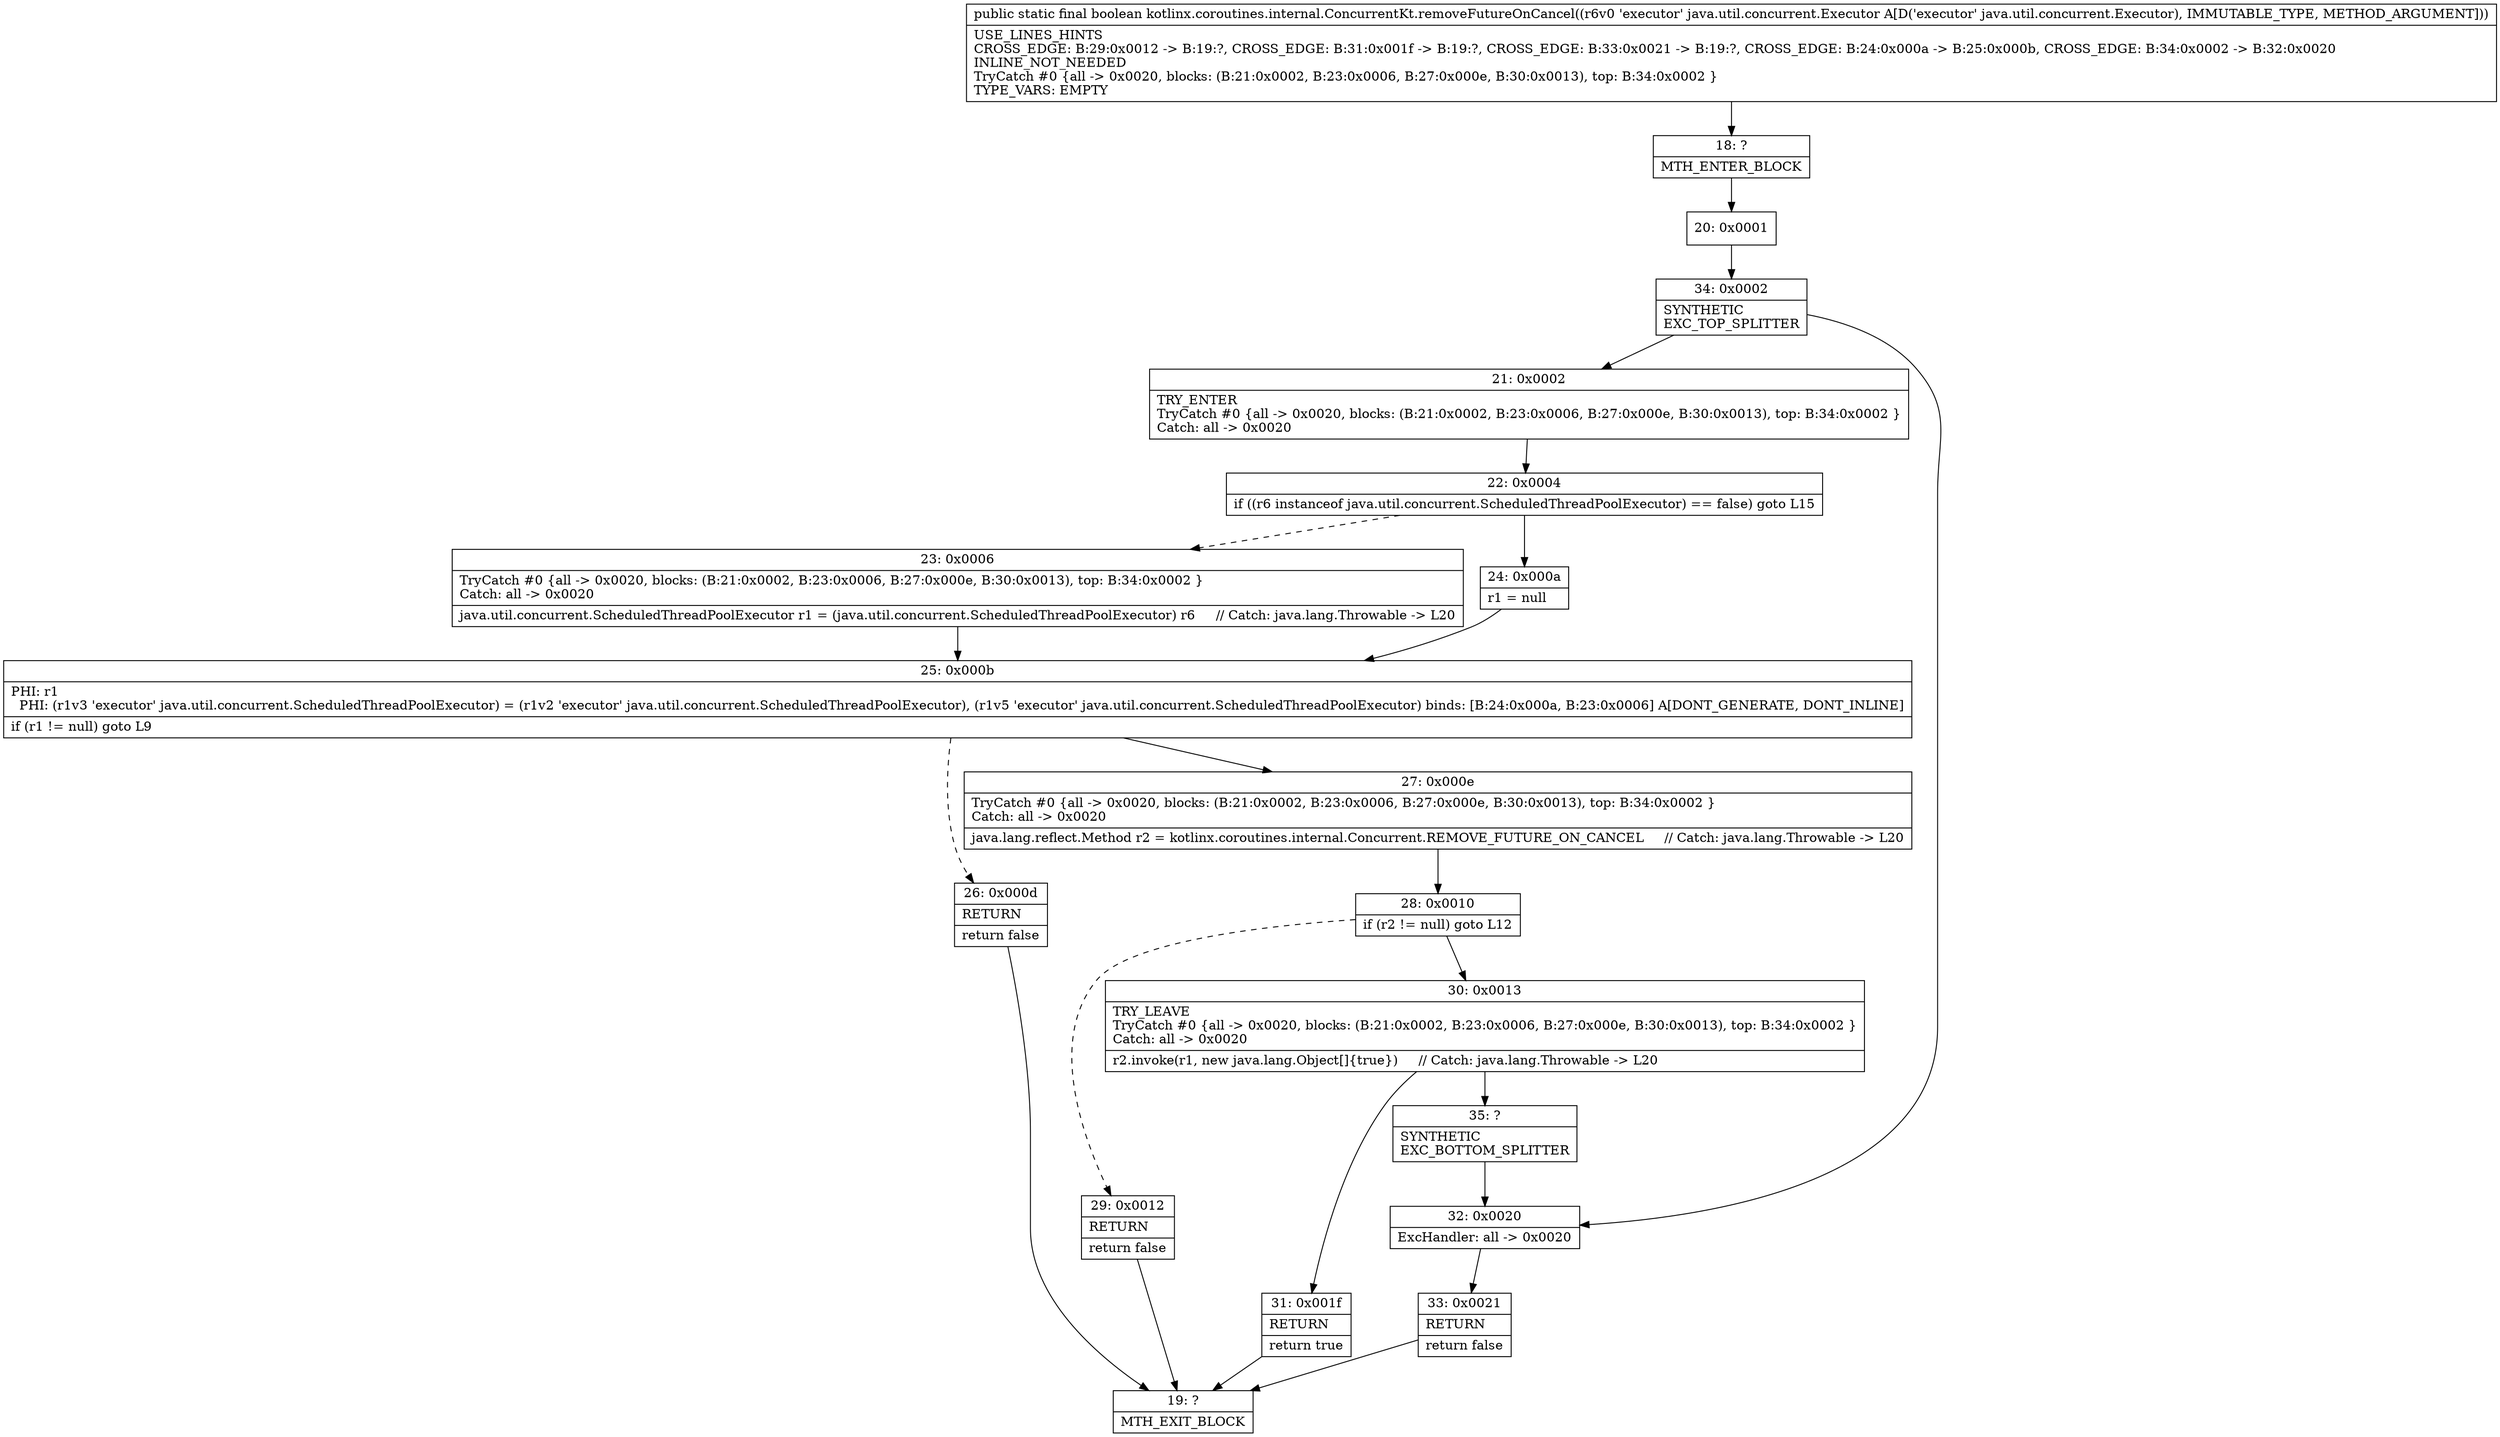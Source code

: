digraph "CFG forkotlinx.coroutines.internal.ConcurrentKt.removeFutureOnCancel(Ljava\/util\/concurrent\/Executor;)Z" {
Node_18 [shape=record,label="{18\:\ ?|MTH_ENTER_BLOCK\l}"];
Node_20 [shape=record,label="{20\:\ 0x0001}"];
Node_34 [shape=record,label="{34\:\ 0x0002|SYNTHETIC\lEXC_TOP_SPLITTER\l}"];
Node_21 [shape=record,label="{21\:\ 0x0002|TRY_ENTER\lTryCatch #0 \{all \-\> 0x0020, blocks: (B:21:0x0002, B:23:0x0006, B:27:0x000e, B:30:0x0013), top: B:34:0x0002 \}\lCatch: all \-\> 0x0020\l}"];
Node_22 [shape=record,label="{22\:\ 0x0004|if ((r6 instanceof java.util.concurrent.ScheduledThreadPoolExecutor) == false) goto L15\l}"];
Node_23 [shape=record,label="{23\:\ 0x0006|TryCatch #0 \{all \-\> 0x0020, blocks: (B:21:0x0002, B:23:0x0006, B:27:0x000e, B:30:0x0013), top: B:34:0x0002 \}\lCatch: all \-\> 0x0020\l|java.util.concurrent.ScheduledThreadPoolExecutor r1 = (java.util.concurrent.ScheduledThreadPoolExecutor) r6     \/\/ Catch: java.lang.Throwable \-\> L20\l}"];
Node_25 [shape=record,label="{25\:\ 0x000b|PHI: r1 \l  PHI: (r1v3 'executor' java.util.concurrent.ScheduledThreadPoolExecutor) = (r1v2 'executor' java.util.concurrent.ScheduledThreadPoolExecutor), (r1v5 'executor' java.util.concurrent.ScheduledThreadPoolExecutor) binds: [B:24:0x000a, B:23:0x0006] A[DONT_GENERATE, DONT_INLINE]\l|if (r1 != null) goto L9\l}"];
Node_26 [shape=record,label="{26\:\ 0x000d|RETURN\l|return false\l}"];
Node_19 [shape=record,label="{19\:\ ?|MTH_EXIT_BLOCK\l}"];
Node_27 [shape=record,label="{27\:\ 0x000e|TryCatch #0 \{all \-\> 0x0020, blocks: (B:21:0x0002, B:23:0x0006, B:27:0x000e, B:30:0x0013), top: B:34:0x0002 \}\lCatch: all \-\> 0x0020\l|java.lang.reflect.Method r2 = kotlinx.coroutines.internal.Concurrent.REMOVE_FUTURE_ON_CANCEL     \/\/ Catch: java.lang.Throwable \-\> L20\l}"];
Node_28 [shape=record,label="{28\:\ 0x0010|if (r2 != null) goto L12\l}"];
Node_29 [shape=record,label="{29\:\ 0x0012|RETURN\l|return false\l}"];
Node_30 [shape=record,label="{30\:\ 0x0013|TRY_LEAVE\lTryCatch #0 \{all \-\> 0x0020, blocks: (B:21:0x0002, B:23:0x0006, B:27:0x000e, B:30:0x0013), top: B:34:0x0002 \}\lCatch: all \-\> 0x0020\l|r2.invoke(r1, new java.lang.Object[]\{true\})     \/\/ Catch: java.lang.Throwable \-\> L20\l}"];
Node_31 [shape=record,label="{31\:\ 0x001f|RETURN\l|return true\l}"];
Node_35 [shape=record,label="{35\:\ ?|SYNTHETIC\lEXC_BOTTOM_SPLITTER\l}"];
Node_24 [shape=record,label="{24\:\ 0x000a|r1 = null\l}"];
Node_32 [shape=record,label="{32\:\ 0x0020|ExcHandler: all \-\> 0x0020\l}"];
Node_33 [shape=record,label="{33\:\ 0x0021|RETURN\l|return false\l}"];
MethodNode[shape=record,label="{public static final boolean kotlinx.coroutines.internal.ConcurrentKt.removeFutureOnCancel((r6v0 'executor' java.util.concurrent.Executor A[D('executor' java.util.concurrent.Executor), IMMUTABLE_TYPE, METHOD_ARGUMENT]))  | USE_LINES_HINTS\lCROSS_EDGE: B:29:0x0012 \-\> B:19:?, CROSS_EDGE: B:31:0x001f \-\> B:19:?, CROSS_EDGE: B:33:0x0021 \-\> B:19:?, CROSS_EDGE: B:24:0x000a \-\> B:25:0x000b, CROSS_EDGE: B:34:0x0002 \-\> B:32:0x0020\lINLINE_NOT_NEEDED\lTryCatch #0 \{all \-\> 0x0020, blocks: (B:21:0x0002, B:23:0x0006, B:27:0x000e, B:30:0x0013), top: B:34:0x0002 \}\lTYPE_VARS: EMPTY\l}"];
MethodNode -> Node_18;Node_18 -> Node_20;
Node_20 -> Node_34;
Node_34 -> Node_21;
Node_34 -> Node_32;
Node_21 -> Node_22;
Node_22 -> Node_23[style=dashed];
Node_22 -> Node_24;
Node_23 -> Node_25;
Node_25 -> Node_26[style=dashed];
Node_25 -> Node_27;
Node_26 -> Node_19;
Node_27 -> Node_28;
Node_28 -> Node_29[style=dashed];
Node_28 -> Node_30;
Node_29 -> Node_19;
Node_30 -> Node_31;
Node_30 -> Node_35;
Node_31 -> Node_19;
Node_35 -> Node_32;
Node_24 -> Node_25;
Node_32 -> Node_33;
Node_33 -> Node_19;
}

